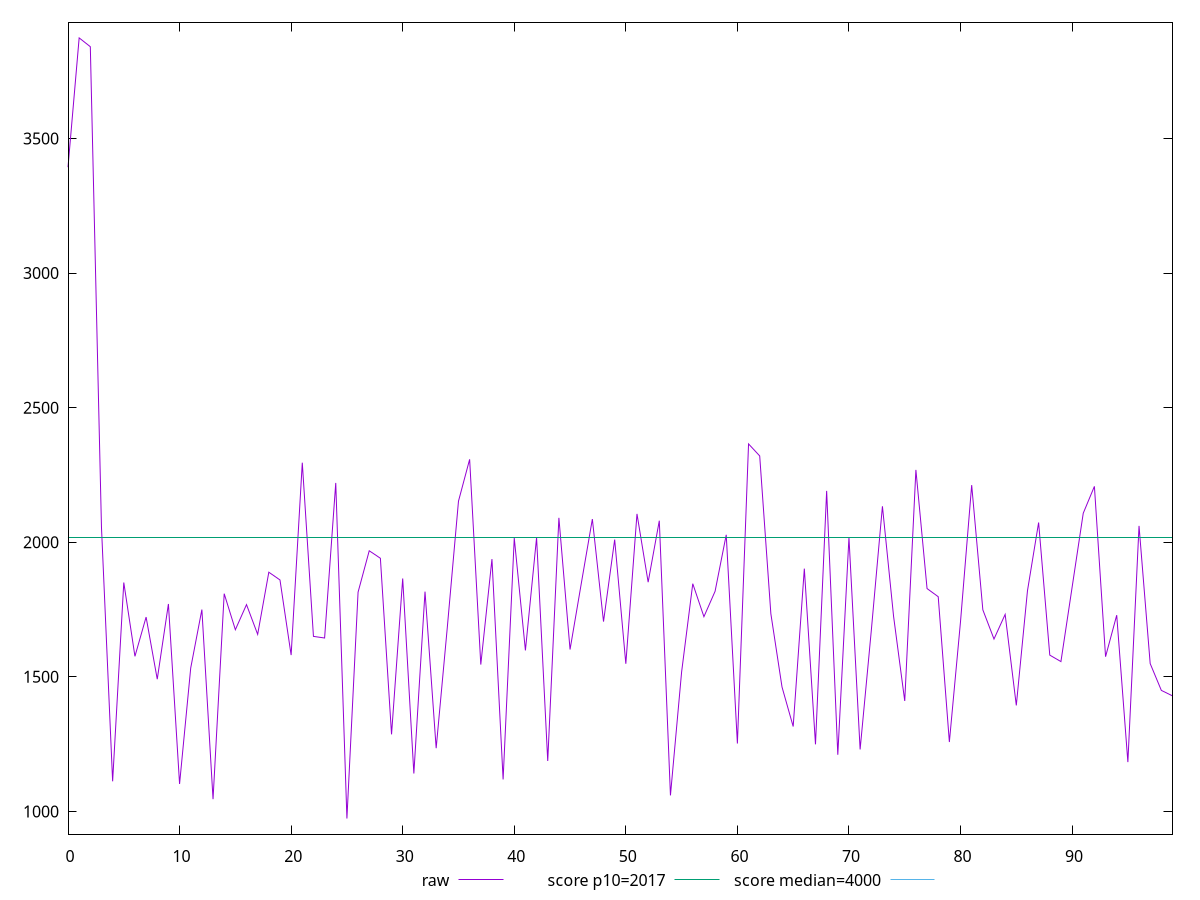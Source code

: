 reset

$raw <<EOF
0 3393.235999999976
1 3873.467999999975
2 3840.7559999999758
3 2056.1000000000004
4 1111.9640000000006
5 1850.3959999999993
6 1576.2959999999996
7 1722.1200000000003
8 1491.304
9 1770.6919999999998
10 1102.224000000001
11 1532.9680000000005
12 1749.9560000000001
13 1045.8040000000003
14 1808.996
15 1675.1200000000006
16 1768.3800000000006
17 1657.8640000000005
18 1888.7559999999994
19 1859.9760000000003
20 1580.9680000000008
21 2295.6760000000004
22 1650.3839999999998
23 1644.3560000000004
24 2220.408000000001
25 973.8200000000003
26 1814.6400000000006
27 1968.3280000000002
28 1940.5479999999993
29 1286.3440000000005
30 1865.4799999999996
31 1140.9160000000008
32 1816.5480000000002
33 1235.0680000000011
34 1684.4960000000005
35 2152.6160000000004
36 2308.0119999999997
37 1545.596000000001
38 1937.4159999999993
39 1119.024000000001
40 2015.6800000000005
41 1598.2399999999989
42 2017.192
43 1187.5240000000006
44 2090.8040000000005
45 1601.616
46 1845.0879999999977
47 2086.0759999999987
48 1705.3680000000002
49 2009.9919999999995
50 1548.5640000000005
51 2105.3880000000004
52 1851.6920000000011
53 2080.1159999999977
54 1059.684
55 1518.1599999999992
56 1846.08
57 1723.4920000000013
58 1817.8000000000002
59 2027.7199999999991
60 1252.4360000000008
61 2365.3
62 2320.639999999999
63 1734.4280000000006
64 1462.3079999999995
65 1315.5560000000003
66 1902.1440000000002
67 1249.3680000000008
68 2190.732
69 1210.7160000000001
70 2018.064
71 1230.3480000000004
72 1670.7799999999993
73 2133.652
74 1724.748
75 1410.532000000001
76 2268.7160000000003
77 1828.0320000000008
78 1797.736
79 1258.0400000000004
80 1705.7279999999998
81 2212.2319999999995
82 1749.072
83 1640.5640000000003
84 1731.9920000000002
85 1394.0520000000006
86 1819.5639999999996
87 2073.2599999999993
88 1580.8400000000004
89 1556.7440000000004
91 2107.9
92 2207.636
93 1574.9159999999997
94 1729.1479999999997
95 1183.384000000001
96 2060.8919999999994
97 1549.4239999999998
98 1449.7480000000005
99 1429.3080000000004
EOF

set key outside below
set xrange [0:99]
set yrange [915.8270400000008:3931.4609599999744]
set trange [915.8270400000008:3931.4609599999744]
set terminal svg size 640, 500 enhanced background rgb 'white'
set output "report/report_00029_2021-02-24T13-36-40.390Z/mainthread-work-breakdown/samples/card/raw/values.svg"

plot $raw title "raw" with line, \
     2017 title "score p10=2017", \
     4000 title "score median=4000"

reset
